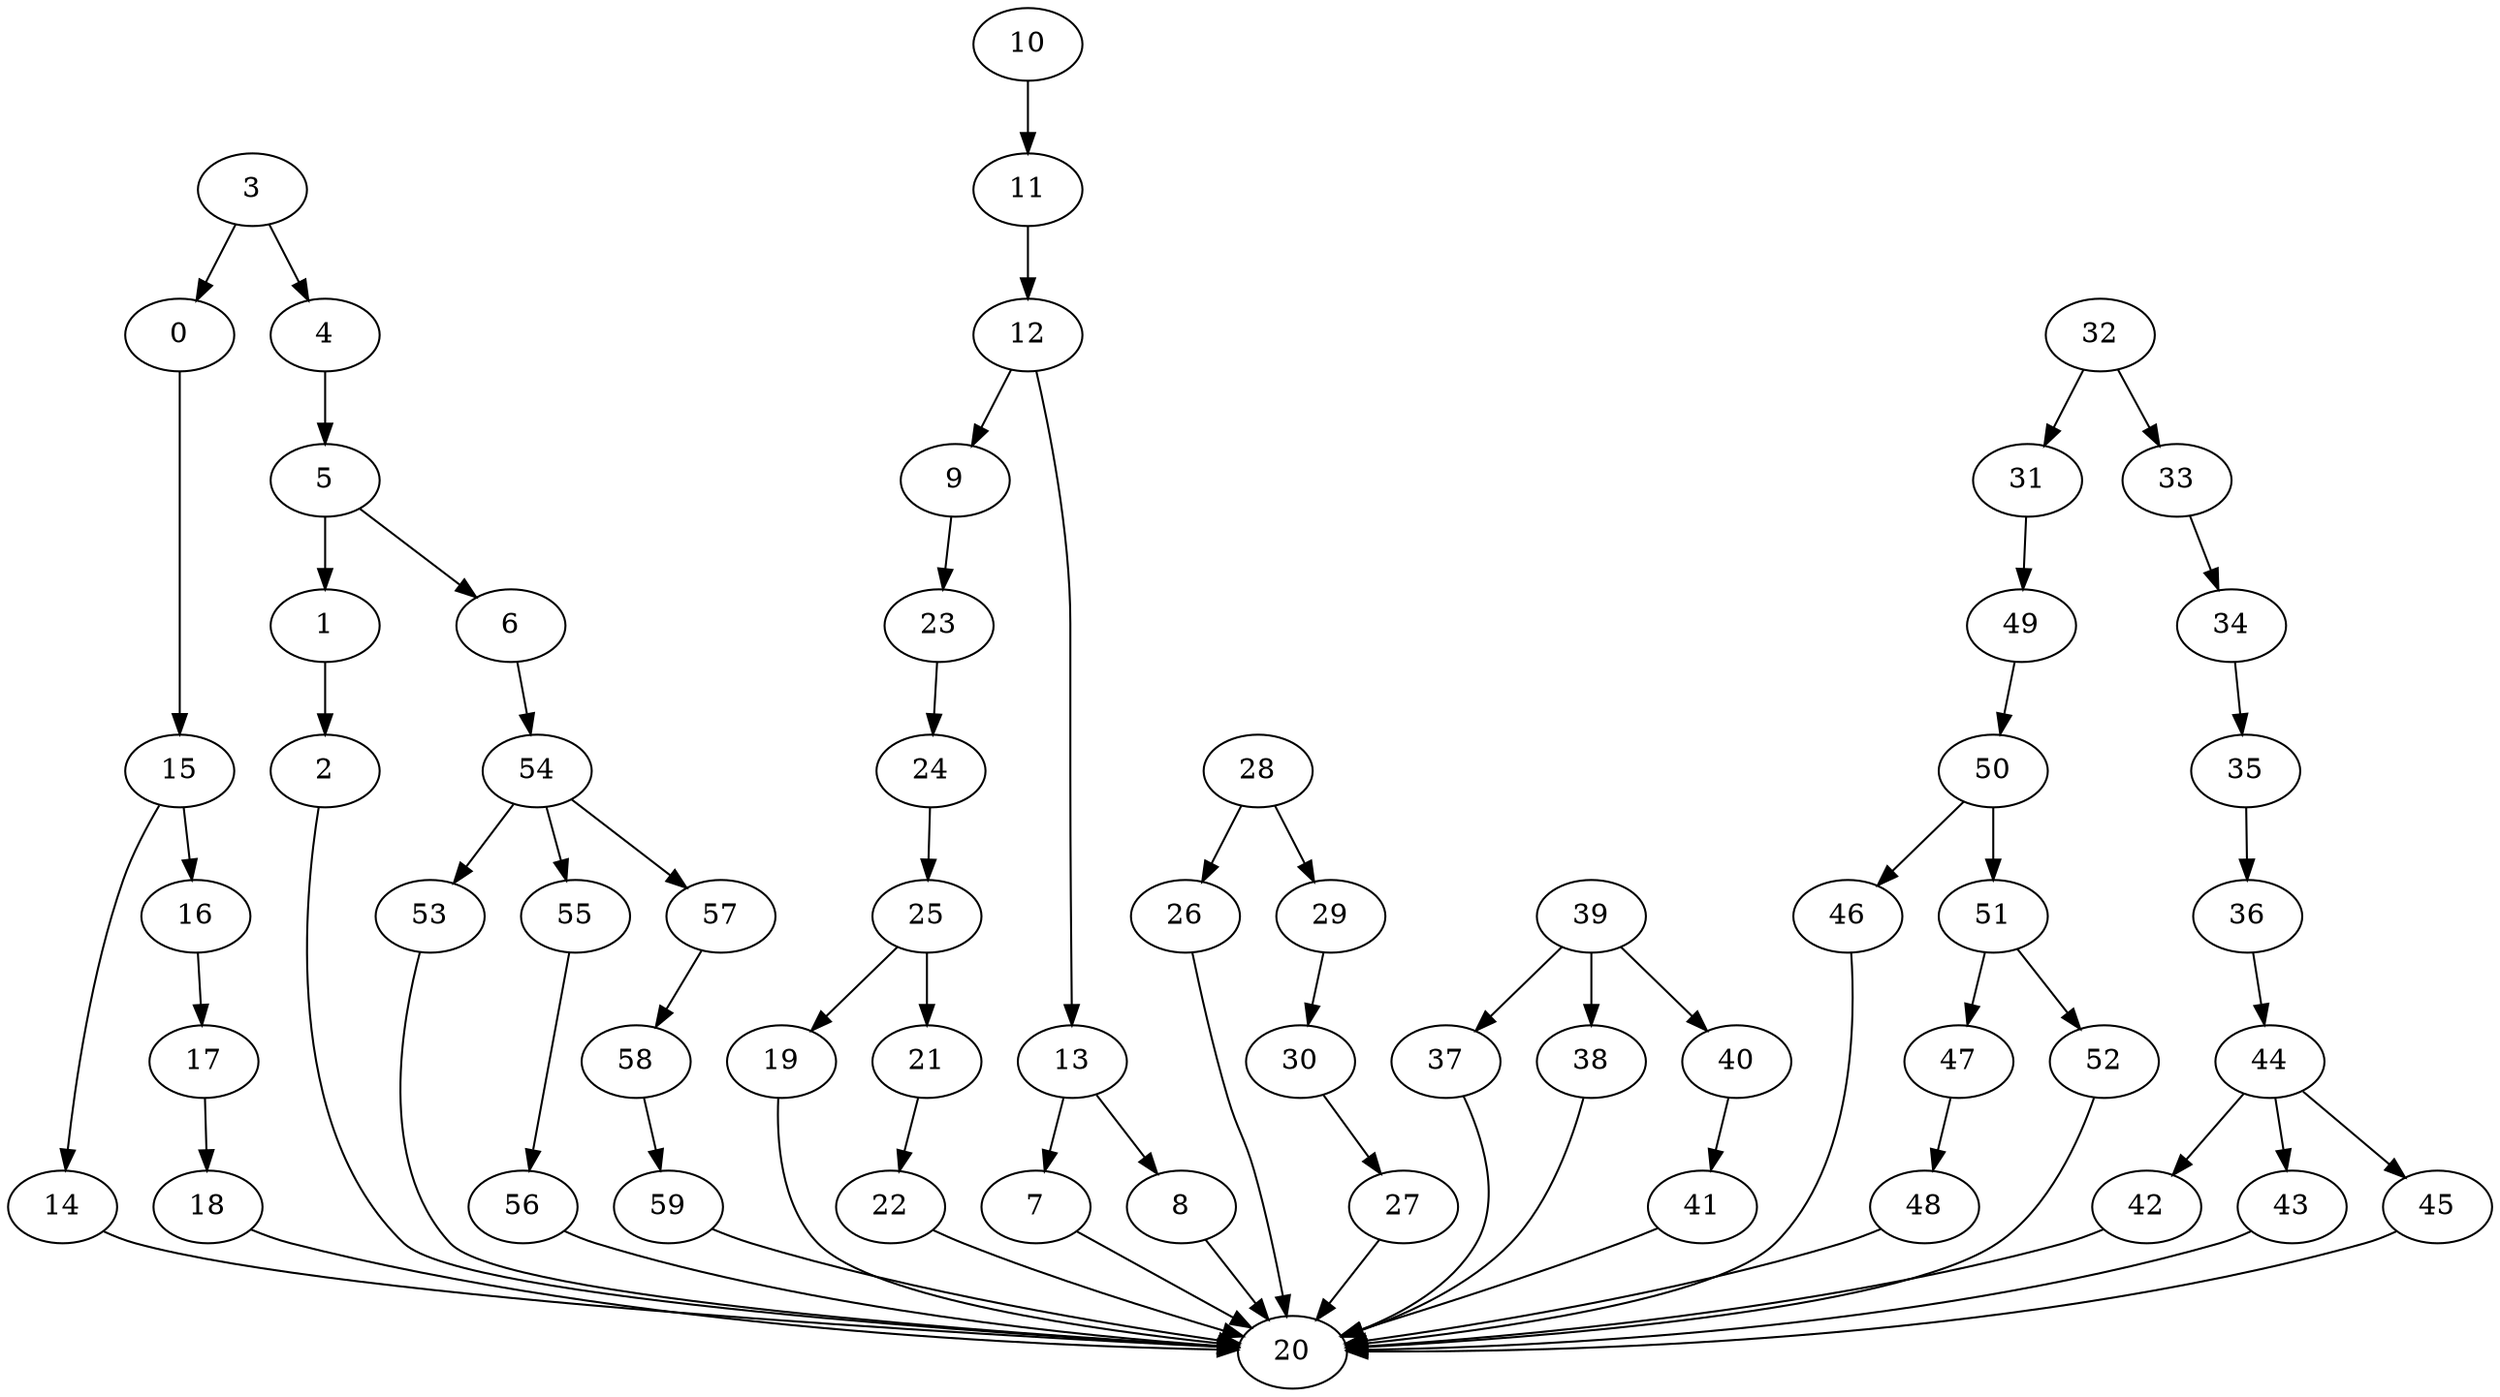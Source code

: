 strict digraph  {
0 [exec=122];
1 [exec=85];
2 [exec=74];
3 [exec=114];
4 [exec=186];
5 [exec=87];
6 [exec=129];
7 [exec=193];
8 [exec=75];
9 [exec=140];
10 [exec=161];
11 [exec=130];
12 [exec=102];
13 [exec=191];
14 [exec=111];
15 [exec=86];
16 [exec=189];
17 [exec=164];
18 [exec=73];
19 [exec=191];
20 [exec=124];
21 [exec=81];
22 [exec=190];
23 [exec=135];
24 [exec=188];
25 [exec=102];
26 [exec=97];
27 [exec=58];
28 [exec=116];
29 [exec=171];
30 [exec=67];
31 [exec=188];
32 [exec=150];
33 [exec=184];
34 [exec=120];
35 [exec=183];
36 [exec=110];
37 [exec=79];
38 [exec=174];
39 [exec=200];
40 [exec=135];
41 [exec=98];
42 [exec=106];
43 [exec=61];
44 [exec=196];
45 [exec=186];
46 [exec=150];
47 [exec=73];
48 [exec=144];
49 [exec=79];
50 [exec=59];
51 [exec=55];
52 [exec=99];
53 [exec=55];
54 [exec=189];
55 [exec=158];
56 [exec=75];
57 [exec=116];
58 [exec=67];
59 [exec=106];
0 -> 15  [comm=19];
1 -> 2  [comm=17];
2 -> 20  [comm=18];
3 -> 4  [comm=6];
3 -> 0  [comm=17];
4 -> 5  [comm=18];
5 -> 6  [comm=6];
5 -> 1  [comm=10];
6 -> 54  [comm=19];
7 -> 20  [comm=7];
8 -> 20  [comm=13];
9 -> 23  [comm=10];
10 -> 11  [comm=19];
11 -> 12  [comm=20];
12 -> 13  [comm=5];
12 -> 9  [comm=6];
13 -> 7  [comm=20];
13 -> 8  [comm=15];
14 -> 20  [comm=14];
15 -> 16  [comm=19];
15 -> 14  [comm=6];
16 -> 17  [comm=18];
17 -> 18  [comm=11];
18 -> 20  [comm=7];
19 -> 20  [comm=9];
21 -> 22  [comm=5];
22 -> 20  [comm=17];
23 -> 24  [comm=18];
24 -> 25  [comm=15];
25 -> 19  [comm=5];
25 -> 21  [comm=11];
26 -> 20  [comm=5];
27 -> 20  [comm=5];
28 -> 29  [comm=8];
28 -> 26  [comm=11];
29 -> 30  [comm=8];
30 -> 27  [comm=11];
31 -> 49  [comm=14];
32 -> 33  [comm=13];
32 -> 31  [comm=10];
33 -> 34  [comm=8];
34 -> 35  [comm=20];
35 -> 36  [comm=17];
36 -> 44  [comm=7];
37 -> 20  [comm=5];
38 -> 20  [comm=13];
39 -> 40  [comm=19];
39 -> 37  [comm=8];
39 -> 38  [comm=13];
40 -> 41  [comm=9];
41 -> 20  [comm=16];
42 -> 20  [comm=8];
43 -> 20  [comm=9];
44 -> 45  [comm=13];
44 -> 42  [comm=5];
44 -> 43  [comm=6];
45 -> 20  [comm=6];
46 -> 20  [comm=11];
47 -> 48  [comm=13];
48 -> 20  [comm=15];
49 -> 50  [comm=16];
50 -> 51  [comm=6];
50 -> 46  [comm=20];
51 -> 52  [comm=19];
51 -> 47  [comm=18];
52 -> 20  [comm=16];
53 -> 20  [comm=10];
54 -> 55  [comm=11];
54 -> 53  [comm=17];
54 -> 57  [comm=14];
55 -> 56  [comm=5];
56 -> 20  [comm=9];
57 -> 58  [comm=9];
58 -> 59  [comm=13];
59 -> 20  [comm=15];
}
